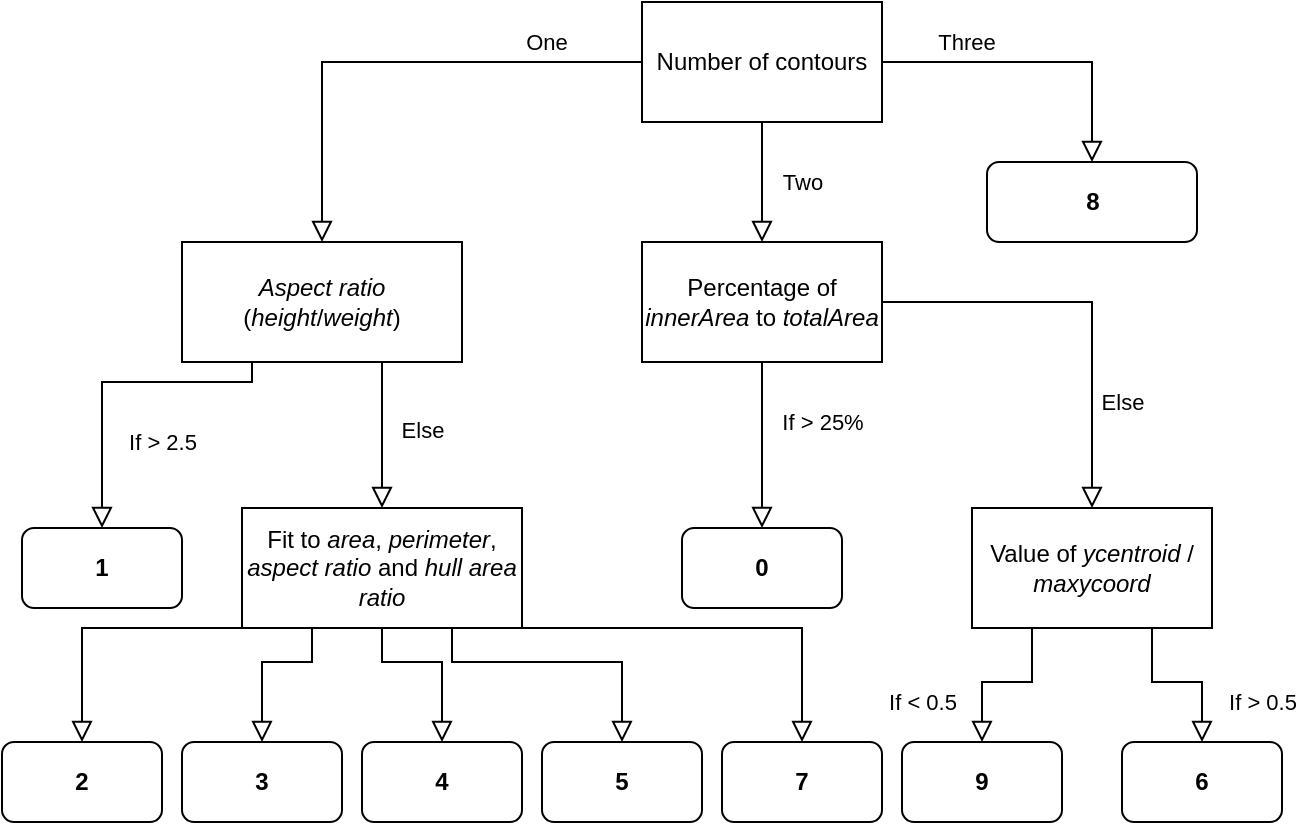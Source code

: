 <mxfile version="12.5.5" type="device"><diagram id="C5RBs43oDa-KdzZeNtuy" name="Page-1"><mxGraphModel dx="1173" dy="624" grid="1" gridSize="10" guides="1" tooltips="1" connect="1" arrows="1" fold="1" page="1" pageScale="1" pageWidth="827" pageHeight="1169" math="0" shadow="0"><root><mxCell id="WIyWlLk6GJQsqaUBKTNV-0"/><mxCell id="WIyWlLk6GJQsqaUBKTNV-1" parent="WIyWlLk6GJQsqaUBKTNV-0"/><mxCell id="WIyWlLk6GJQsqaUBKTNV-4" value="Two" style="rounded=0;html=1;jettySize=auto;orthogonalLoop=1;fontSize=11;endArrow=block;endFill=0;endSize=8;strokeWidth=1;shadow=0;labelBackgroundColor=none;edgeStyle=orthogonalEdgeStyle;exitX=0.5;exitY=1;exitDx=0;exitDy=0;" parent="WIyWlLk6GJQsqaUBKTNV-1" source="T1zZO2EJ7ZnyinyBXoul-20" edge="1"><mxGeometry y="20" relative="1" as="geometry"><mxPoint as="offset"/><mxPoint x="440" y="120" as="sourcePoint"/><mxPoint x="440" y="220" as="targetPoint"/></mxGeometry></mxCell><mxCell id="WIyWlLk6GJQsqaUBKTNV-5" value="Three" style="edgeStyle=orthogonalEdgeStyle;rounded=0;html=1;jettySize=auto;orthogonalLoop=1;fontSize=11;endArrow=block;endFill=0;endSize=8;strokeWidth=1;shadow=0;labelBackgroundColor=none;entryX=0.5;entryY=0;entryDx=0;entryDy=0;exitX=1;exitY=0.5;exitDx=0;exitDy=0;" parent="WIyWlLk6GJQsqaUBKTNV-1" source="T1zZO2EJ7ZnyinyBXoul-20" target="WIyWlLk6GJQsqaUBKTNV-7" edge="1"><mxGeometry x="-0.467" y="10" relative="1" as="geometry"><mxPoint as="offset"/><mxPoint x="500" y="90" as="sourcePoint"/><mxPoint x="605" y="193" as="targetPoint"/><Array as="points"><mxPoint x="605" y="130"/></Array></mxGeometry></mxCell><mxCell id="WIyWlLk6GJQsqaUBKTNV-7" value="&lt;b&gt;8&lt;/b&gt;" style="rounded=1;whiteSpace=wrap;html=1;fontSize=12;glass=0;strokeWidth=1;shadow=0;" parent="WIyWlLk6GJQsqaUBKTNV-1" vertex="1"><mxGeometry x="552.5" y="180" width="105" height="40" as="geometry"/></mxCell><mxCell id="WIyWlLk6GJQsqaUBKTNV-8" value="If &amp;gt; 25%" style="rounded=0;html=1;jettySize=auto;orthogonalLoop=1;fontSize=11;endArrow=block;endFill=0;endSize=8;strokeWidth=1;shadow=0;labelBackgroundColor=none;edgeStyle=orthogonalEdgeStyle;exitX=0.5;exitY=1;exitDx=0;exitDy=0;" parent="WIyWlLk6GJQsqaUBKTNV-1" source="T1zZO2EJ7ZnyinyBXoul-21" target="WIyWlLk6GJQsqaUBKTNV-11" edge="1"><mxGeometry x="-0.277" y="30" relative="1" as="geometry"><mxPoint as="offset"/><mxPoint x="440" y="300" as="sourcePoint"/></mxGeometry></mxCell><mxCell id="WIyWlLk6GJQsqaUBKTNV-11" value="&lt;b&gt;0&lt;/b&gt;" style="rounded=1;whiteSpace=wrap;html=1;fontSize=12;glass=0;strokeWidth=1;shadow=0;" parent="WIyWlLk6GJQsqaUBKTNV-1" vertex="1"><mxGeometry x="400" y="363" width="80" height="40" as="geometry"/></mxCell><mxCell id="T1zZO2EJ7ZnyinyBXoul-5" value="Else" style="edgeStyle=orthogonalEdgeStyle;rounded=0;html=1;jettySize=auto;orthogonalLoop=1;fontSize=11;endArrow=block;endFill=0;endSize=8;strokeWidth=1;shadow=0;labelBackgroundColor=none;exitX=1;exitY=0.5;exitDx=0;exitDy=0;entryX=0.5;entryY=0;entryDx=0;entryDy=0;" parent="WIyWlLk6GJQsqaUBKTNV-1" source="T1zZO2EJ7ZnyinyBXoul-21" target="T1zZO2EJ7ZnyinyBXoul-22" edge="1"><mxGeometry x="0.49" y="15" relative="1" as="geometry"><mxPoint as="offset"/><mxPoint x="505" y="260" as="sourcePoint"/><mxPoint x="625" y="363.2" as="targetPoint"/><Array as="points"><mxPoint x="605" y="250"/></Array></mxGeometry></mxCell><mxCell id="T1zZO2EJ7ZnyinyBXoul-14" value="One" style="edgeStyle=orthogonalEdgeStyle;rounded=0;html=1;jettySize=auto;orthogonalLoop=1;fontSize=11;endArrow=block;endFill=0;endSize=8;strokeWidth=1;shadow=0;labelBackgroundColor=none;entryX=0.5;entryY=0;entryDx=0;entryDy=0;exitX=0;exitY=0.5;exitDx=0;exitDy=0;" parent="WIyWlLk6GJQsqaUBKTNV-1" source="T1zZO2EJ7ZnyinyBXoul-20" target="QllO9p2TN5OrZVYWWKoV-1" edge="1"><mxGeometry x="-0.615" y="-10" relative="1" as="geometry"><mxPoint as="offset"/><mxPoint x="380" y="90" as="sourcePoint"/><mxPoint x="280" y="180" as="targetPoint"/><Array as="points"><mxPoint x="220" y="130"/></Array></mxGeometry></mxCell><mxCell id="T1zZO2EJ7ZnyinyBXoul-20" value="Number of contours" style="rounded=0;whiteSpace=wrap;html=1;" parent="WIyWlLk6GJQsqaUBKTNV-1" vertex="1"><mxGeometry x="380" y="100" width="120" height="60" as="geometry"/></mxCell><mxCell id="T1zZO2EJ7ZnyinyBXoul-21" value="Percentage of &lt;i&gt;innerArea&lt;/i&gt; to &lt;i&gt;totalArea&lt;/i&gt;" style="rounded=0;whiteSpace=wrap;html=1;" parent="WIyWlLk6GJQsqaUBKTNV-1" vertex="1"><mxGeometry x="380" y="220" width="120" height="60" as="geometry"/></mxCell><mxCell id="T1zZO2EJ7ZnyinyBXoul-22" value="Value of &lt;i&gt;ycentroid&lt;/i&gt; / &lt;i&gt;maxycoord&lt;/i&gt;" style="rounded=0;whiteSpace=wrap;html=1;" parent="WIyWlLk6GJQsqaUBKTNV-1" vertex="1"><mxGeometry x="545" y="353" width="120" height="60" as="geometry"/></mxCell><mxCell id="T1zZO2EJ7ZnyinyBXoul-23" value="&lt;b&gt;9&lt;/b&gt;" style="rounded=1;whiteSpace=wrap;html=1;fontSize=12;glass=0;strokeWidth=1;shadow=0;" parent="WIyWlLk6GJQsqaUBKTNV-1" vertex="1"><mxGeometry x="510" y="470" width="80" height="40" as="geometry"/></mxCell><mxCell id="T1zZO2EJ7ZnyinyBXoul-24" value="&lt;b&gt;6&lt;/b&gt;" style="rounded=1;whiteSpace=wrap;html=1;fontSize=12;glass=0;strokeWidth=1;shadow=0;" parent="WIyWlLk6GJQsqaUBKTNV-1" vertex="1"><mxGeometry x="620" y="470" width="80" height="40" as="geometry"/></mxCell><mxCell id="T1zZO2EJ7ZnyinyBXoul-27" value="If &amp;gt; 0.5" style="edgeStyle=orthogonalEdgeStyle;rounded=0;html=1;jettySize=auto;orthogonalLoop=1;fontSize=11;endArrow=block;endFill=0;endSize=8;strokeWidth=1;shadow=0;labelBackgroundColor=none;exitX=0.75;exitY=1;exitDx=0;exitDy=0;entryX=0.5;entryY=0;entryDx=0;entryDy=0;" parent="WIyWlLk6GJQsqaUBKTNV-1" source="T1zZO2EJ7ZnyinyBXoul-22" target="T1zZO2EJ7ZnyinyBXoul-24" edge="1"><mxGeometry x="0.507" y="30" relative="1" as="geometry"><mxPoint as="offset"/><mxPoint x="570" y="438.4" as="sourcePoint"/><mxPoint x="674.8" y="541.6" as="targetPoint"/><Array as="points"><mxPoint x="635" y="440"/><mxPoint x="660" y="440"/></Array></mxGeometry></mxCell><mxCell id="T1zZO2EJ7ZnyinyBXoul-28" value="If &amp;lt; 0.5&lt;br&gt;&lt;i&gt;&lt;/i&gt;" style="edgeStyle=orthogonalEdgeStyle;rounded=0;html=1;jettySize=auto;orthogonalLoop=1;fontSize=11;endArrow=block;endFill=0;endSize=8;strokeWidth=1;shadow=0;labelBackgroundColor=none;exitX=0.25;exitY=1;exitDx=0;exitDy=0;entryX=0.5;entryY=0;entryDx=0;entryDy=0;" parent="WIyWlLk6GJQsqaUBKTNV-1" source="T1zZO2EJ7ZnyinyBXoul-22" target="T1zZO2EJ7ZnyinyBXoul-23" edge="1"><mxGeometry x="0.507" y="-30" relative="1" as="geometry"><mxPoint as="offset"/><mxPoint x="645" y="423.2" as="sourcePoint"/><mxPoint x="720.2" y="480" as="targetPoint"/><Array as="points"><mxPoint x="575" y="440"/><mxPoint x="550" y="440"/></Array></mxGeometry></mxCell><mxCell id="QllO9p2TN5OrZVYWWKoV-1" value="&lt;i&gt;Aspect ratio &lt;/i&gt;(&lt;i&gt;height&lt;/i&gt;/&lt;i&gt;weight&lt;/i&gt;)" style="rounded=0;whiteSpace=wrap;html=1;" vertex="1" parent="WIyWlLk6GJQsqaUBKTNV-1"><mxGeometry x="150" y="220" width="140" height="60" as="geometry"/></mxCell><mxCell id="QllO9p2TN5OrZVYWWKoV-2" value="Fit to &lt;i&gt;area&lt;/i&gt;, &lt;i&gt;perimeter&lt;/i&gt;, &lt;i&gt;aspect ratio&lt;/i&gt; and &lt;i&gt;hull area ratio&lt;/i&gt;" style="rounded=0;whiteSpace=wrap;html=1;" vertex="1" parent="WIyWlLk6GJQsqaUBKTNV-1"><mxGeometry x="180" y="353" width="140" height="60" as="geometry"/></mxCell><mxCell id="QllO9p2TN5OrZVYWWKoV-3" value="Else" style="rounded=0;html=1;jettySize=auto;orthogonalLoop=1;fontSize=11;endArrow=block;endFill=0;endSize=8;strokeWidth=1;shadow=0;labelBackgroundColor=none;edgeStyle=orthogonalEdgeStyle;exitX=0.75;exitY=1;exitDx=0;exitDy=0;entryX=0.5;entryY=0;entryDx=0;entryDy=0;" edge="1" parent="WIyWlLk6GJQsqaUBKTNV-1" source="QllO9p2TN5OrZVYWWKoV-1" target="QllO9p2TN5OrZVYWWKoV-2"><mxGeometry y="20" relative="1" as="geometry"><mxPoint as="offset"/><mxPoint x="450" y="130" as="sourcePoint"/><mxPoint x="420" y="280" as="targetPoint"/><Array as="points"><mxPoint x="250" y="280"/><mxPoint x="250" y="353"/></Array></mxGeometry></mxCell><mxCell id="QllO9p2TN5OrZVYWWKoV-4" value="&lt;b&gt;1&lt;/b&gt;" style="rounded=1;whiteSpace=wrap;html=1;fontSize=12;glass=0;strokeWidth=1;shadow=0;" vertex="1" parent="WIyWlLk6GJQsqaUBKTNV-1"><mxGeometry x="70" y="363" width="80" height="40" as="geometry"/></mxCell><mxCell id="QllO9p2TN5OrZVYWWKoV-5" value="&lt;div&gt;If &amp;gt; 2.5&lt;/div&gt;" style="rounded=0;html=1;jettySize=auto;orthogonalLoop=1;fontSize=11;endArrow=block;endFill=0;endSize=8;strokeWidth=1;shadow=0;labelBackgroundColor=none;edgeStyle=orthogonalEdgeStyle;exitX=0.25;exitY=1;exitDx=0;exitDy=0;entryX=0.5;entryY=0;entryDx=0;entryDy=0;" edge="1" parent="WIyWlLk6GJQsqaUBKTNV-1" source="QllO9p2TN5OrZVYWWKoV-1" target="QllO9p2TN5OrZVYWWKoV-4"><mxGeometry x="0.458" y="30" relative="1" as="geometry"><mxPoint as="offset"/><mxPoint x="265.333" y="290.167" as="sourcePoint"/><mxPoint x="260.333" y="362.667" as="targetPoint"/><Array as="points"><mxPoint x="185" y="290"/><mxPoint x="110" y="290"/></Array></mxGeometry></mxCell><mxCell id="QllO9p2TN5OrZVYWWKoV-10" value="&lt;b&gt;3&lt;/b&gt;" style="rounded=1;whiteSpace=wrap;html=1;fontSize=12;glass=0;strokeWidth=1;shadow=0;" vertex="1" parent="WIyWlLk6GJQsqaUBKTNV-1"><mxGeometry x="150" y="470" width="80" height="40" as="geometry"/></mxCell><mxCell id="QllO9p2TN5OrZVYWWKoV-12" value="&lt;b&gt;2&lt;/b&gt;" style="rounded=1;whiteSpace=wrap;html=1;fontSize=12;glass=0;strokeWidth=1;shadow=0;" vertex="1" parent="WIyWlLk6GJQsqaUBKTNV-1"><mxGeometry x="60" y="470" width="80" height="40" as="geometry"/></mxCell><mxCell id="QllO9p2TN5OrZVYWWKoV-13" value="&lt;b&gt;4&lt;/b&gt;" style="rounded=1;whiteSpace=wrap;html=1;fontSize=12;glass=0;strokeWidth=1;shadow=0;" vertex="1" parent="WIyWlLk6GJQsqaUBKTNV-1"><mxGeometry x="240" y="470" width="80" height="40" as="geometry"/></mxCell><mxCell id="QllO9p2TN5OrZVYWWKoV-14" value="&lt;b&gt;5&lt;/b&gt;" style="rounded=1;whiteSpace=wrap;html=1;fontSize=12;glass=0;strokeWidth=1;shadow=0;" vertex="1" parent="WIyWlLk6GJQsqaUBKTNV-1"><mxGeometry x="330" y="470" width="80" height="40" as="geometry"/></mxCell><mxCell id="QllO9p2TN5OrZVYWWKoV-15" value="&lt;b&gt;7&lt;/b&gt;" style="rounded=1;whiteSpace=wrap;html=1;fontSize=12;glass=0;strokeWidth=1;shadow=0;" vertex="1" parent="WIyWlLk6GJQsqaUBKTNV-1"><mxGeometry x="420" y="470" width="80" height="40" as="geometry"/></mxCell><mxCell id="QllO9p2TN5OrZVYWWKoV-16" value="" style="rounded=0;html=1;jettySize=auto;orthogonalLoop=1;fontSize=11;endArrow=block;endFill=0;endSize=8;strokeWidth=1;shadow=0;labelBackgroundColor=none;edgeStyle=orthogonalEdgeStyle;entryX=0.5;entryY=0;entryDx=0;entryDy=0;exitX=0;exitY=1;exitDx=0;exitDy=0;" edge="1" parent="WIyWlLk6GJQsqaUBKTNV-1" source="QllO9p2TN5OrZVYWWKoV-2" target="QllO9p2TN5OrZVYWWKoV-12"><mxGeometry x="-0.277" y="30" relative="1" as="geometry"><mxPoint as="offset"/><mxPoint x="200" y="440" as="sourcePoint"/><mxPoint x="360.283" y="496" as="targetPoint"/><Array as="points"><mxPoint x="100" y="413"/></Array></mxGeometry></mxCell><mxCell id="QllO9p2TN5OrZVYWWKoV-17" value="" style="rounded=0;html=1;jettySize=auto;orthogonalLoop=1;fontSize=11;endArrow=block;endFill=0;endSize=8;strokeWidth=1;shadow=0;labelBackgroundColor=none;edgeStyle=orthogonalEdgeStyle;entryX=0.5;entryY=0;entryDx=0;entryDy=0;exitX=0.25;exitY=1;exitDx=0;exitDy=0;" edge="1" parent="WIyWlLk6GJQsqaUBKTNV-1" source="QllO9p2TN5OrZVYWWKoV-2" target="QllO9p2TN5OrZVYWWKoV-10"><mxGeometry x="-0.277" y="30" relative="1" as="geometry"><mxPoint as="offset"/><mxPoint x="190.143" y="423.143" as="sourcePoint"/><mxPoint x="99.857" y="480.286" as="targetPoint"/><Array as="points"><mxPoint x="215" y="430"/><mxPoint x="190" y="430"/></Array></mxGeometry></mxCell><mxCell id="QllO9p2TN5OrZVYWWKoV-18" value="" style="rounded=0;html=1;jettySize=auto;orthogonalLoop=1;fontSize=11;endArrow=block;endFill=0;endSize=8;strokeWidth=1;shadow=0;labelBackgroundColor=none;edgeStyle=orthogonalEdgeStyle;entryX=0.5;entryY=0;entryDx=0;entryDy=0;exitX=0.5;exitY=1;exitDx=0;exitDy=0;" edge="1" parent="WIyWlLk6GJQsqaUBKTNV-1" source="QllO9p2TN5OrZVYWWKoV-2" target="QllO9p2TN5OrZVYWWKoV-13"><mxGeometry x="-0.277" y="30" relative="1" as="geometry"><mxPoint as="offset"/><mxPoint x="260.283" y="433.143" as="sourcePoint"/><mxPoint x="169.997" y="490.286" as="targetPoint"/><Array as="points"><mxPoint x="250" y="430"/><mxPoint x="280" y="430"/></Array></mxGeometry></mxCell><mxCell id="QllO9p2TN5OrZVYWWKoV-19" value="" style="rounded=0;html=1;jettySize=auto;orthogonalLoop=1;fontSize=11;endArrow=block;endFill=0;endSize=8;strokeWidth=1;shadow=0;labelBackgroundColor=none;edgeStyle=orthogonalEdgeStyle;entryX=0.5;entryY=0;entryDx=0;entryDy=0;exitX=0.75;exitY=1;exitDx=0;exitDy=0;" edge="1" parent="WIyWlLk6GJQsqaUBKTNV-1" source="QllO9p2TN5OrZVYWWKoV-2" target="QllO9p2TN5OrZVYWWKoV-14"><mxGeometry x="-0.277" y="30" relative="1" as="geometry"><mxPoint as="offset"/><mxPoint x="210.143" y="443.143" as="sourcePoint"/><mxPoint x="119.857" y="500.286" as="targetPoint"/><Array as="points"><mxPoint x="285" y="430"/><mxPoint x="370" y="430"/></Array></mxGeometry></mxCell><mxCell id="QllO9p2TN5OrZVYWWKoV-20" value="" style="rounded=0;html=1;jettySize=auto;orthogonalLoop=1;fontSize=11;endArrow=block;endFill=0;endSize=8;strokeWidth=1;shadow=0;labelBackgroundColor=none;edgeStyle=orthogonalEdgeStyle;entryX=0.5;entryY=0;entryDx=0;entryDy=0;exitX=1;exitY=1;exitDx=0;exitDy=0;" edge="1" parent="WIyWlLk6GJQsqaUBKTNV-1" source="QllO9p2TN5OrZVYWWKoV-2" target="QllO9p2TN5OrZVYWWKoV-15"><mxGeometry x="-0.277" y="30" relative="1" as="geometry"><mxPoint as="offset"/><mxPoint x="220.143" y="453.143" as="sourcePoint"/><mxPoint x="129.857" y="510.286" as="targetPoint"/><Array as="points"><mxPoint x="460" y="413"/></Array></mxGeometry></mxCell></root></mxGraphModel></diagram></mxfile>